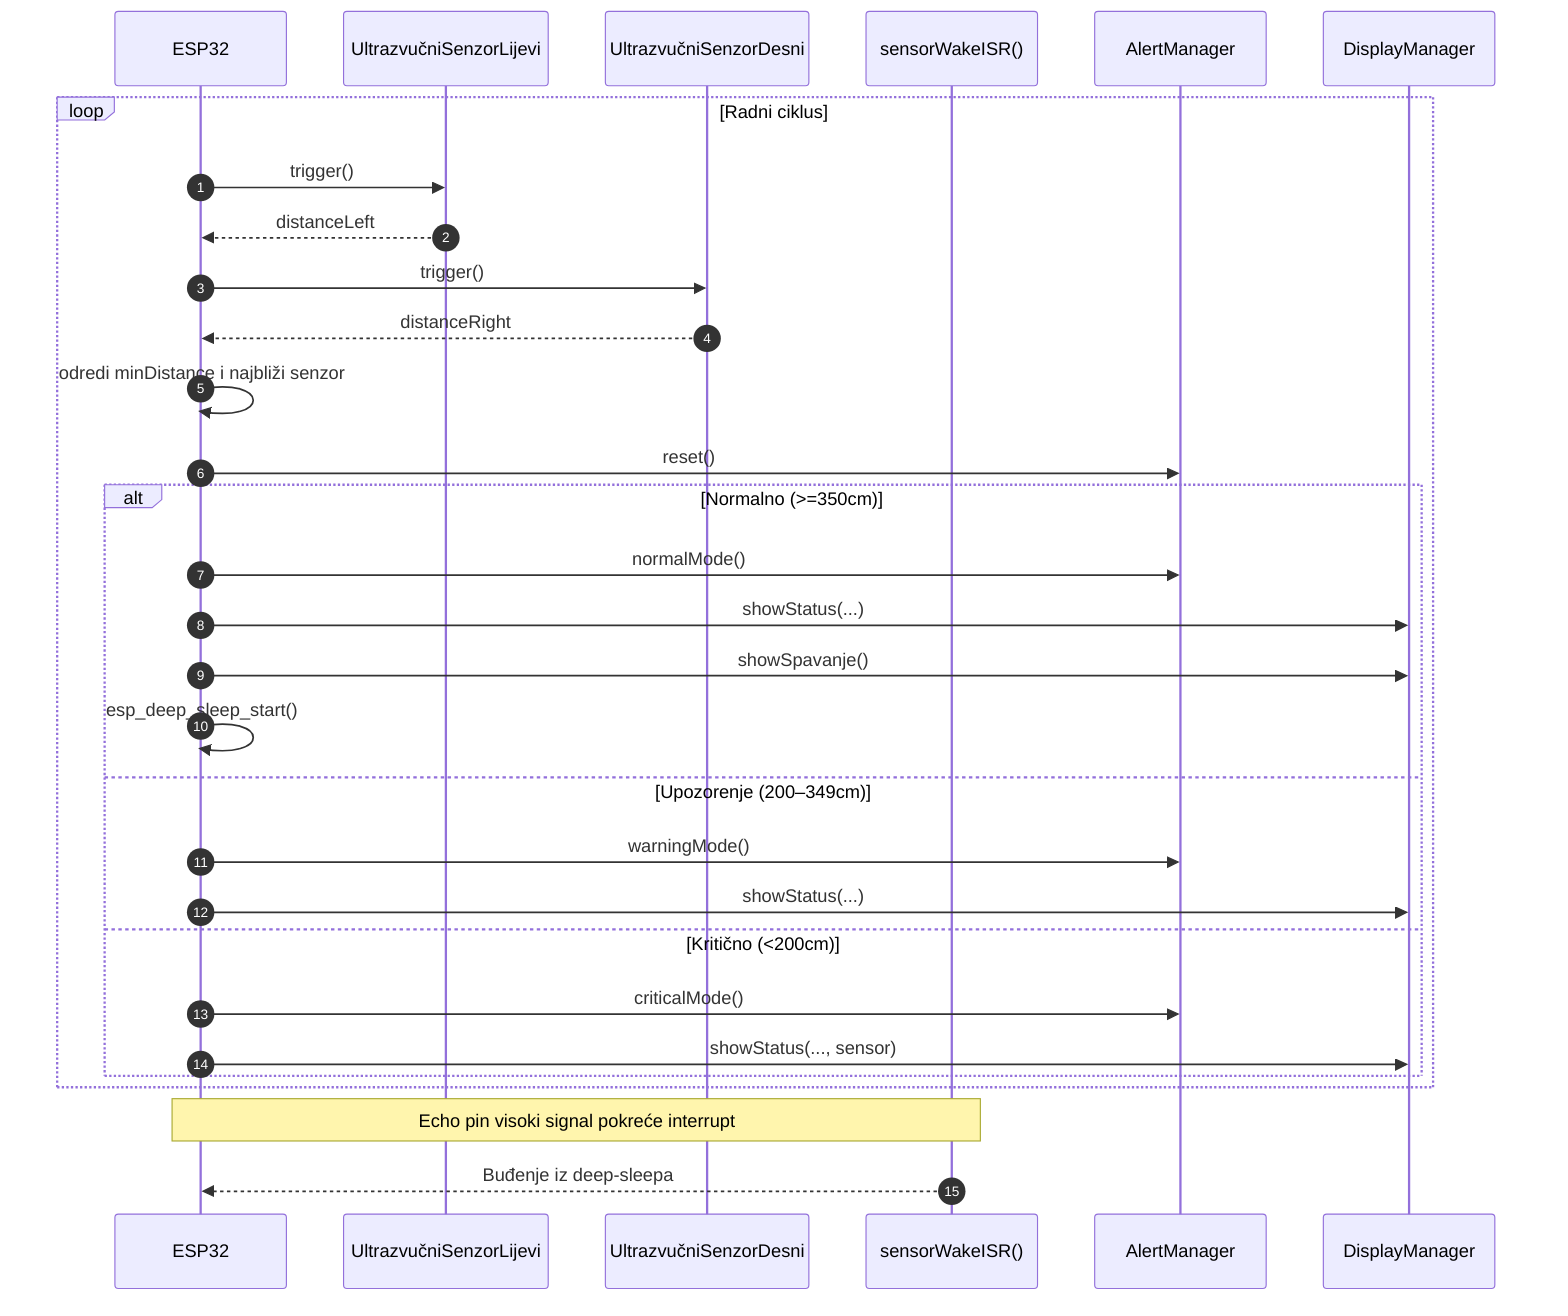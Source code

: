 sequenceDiagram
    autonumber
    participant MCU as ESP32
    participant UL as UltrazvučniSenzorLijevi
    participant UR as UltrazvučniSenzorDesni
    participant ISR as sensorWakeISR()
    participant AM as AlertManager
    participant DM as DisplayManager

    loop Radni ciklus
        MCU->>UL: trigger()
        UL-->>MCU: distanceLeft
        MCU->>UR: trigger()
        UR-->>MCU: distanceRight
        MCU->>MCU: odredi minDistance i najbliži senzor
        MCU->>AM: reset()
        alt Normalno (>=350cm)
            MCU->>AM: normalMode()
            MCU->>DM: showStatus(...)
            MCU->>DM: showSpavanje()
            MCU->>MCU: esp_deep_sleep_start()
        else Upozorenje (200–349cm)
            MCU->>AM: warningMode()
            MCU->>DM: showStatus(...)
        else Kritično (<200cm)
            MCU->>AM: criticalMode()
            MCU->>DM: showStatus(..., sensor)
        end
        
    end

    Note over MCU,ISR: Echo pin visoki signal pokreće interrupt
    ISR-->>MCU: Buđenje iz deep-sleepa
